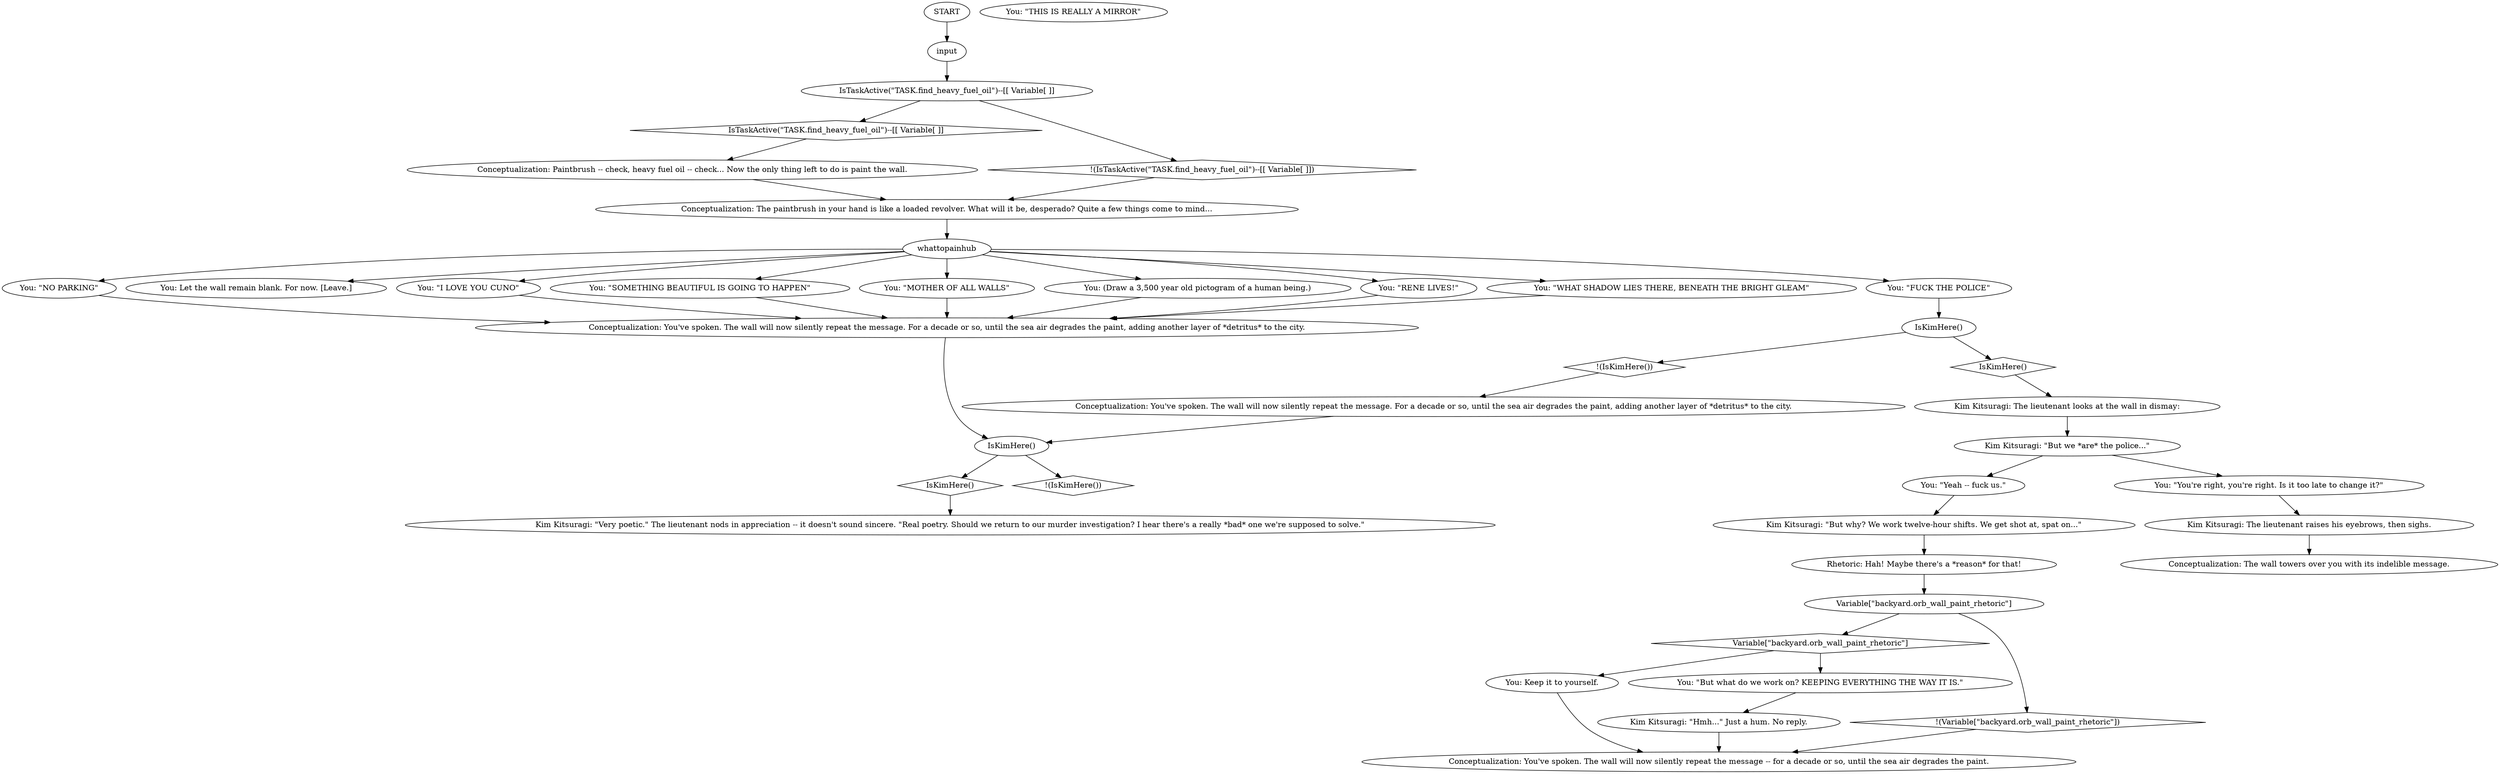 # BACKYARD ORB / painting the wall
# FinishTask("TASK.add_even_more_beauty_to_the_wall_done")
# ==================================================
digraph G {
	  0 [label="START"];
	  1 [label="input"];
	  2 [label="Kim Kitsuragi: \"But why? We work twelve-hour shifts. We get shot at, spat on...\""];
	  3 [label="You: \"THIS IS REALLY A MIRROR\""];
	  4 [label="Kim Kitsuragi: \"Hmh...\" Just a hum. No reply."];
	  5 [label="You: \"But what do we work on? KEEPING EVERYTHING THE WAY IT IS.\""];
	  6 [label="You: Keep it to yourself."];
	  7 [label="whattopainhub"];
	  8 [label="IsKimHere()"];
	  9 [label="IsKimHere()", shape=diamond];
	  10 [label="!(IsKimHere())", shape=diamond];
	  11 [label="Kim Kitsuragi: The lieutenant raises his eyebrows, then sighs."];
	  12 [label="Conceptualization: You've spoken. The wall will now silently repeat the message. For a decade or so, until the sea air degrades the paint, adding another layer of *detritus* to the city."];
	  14 [label="You: \"Yeah -- fuck us.\""];
	  15 [label="Variable[\"backyard.orb_wall_paint_rhetoric\"]"];
	  16 [label="Variable[\"backyard.orb_wall_paint_rhetoric\"]", shape=diamond];
	  17 [label="!(Variable[\"backyard.orb_wall_paint_rhetoric\"])", shape=diamond];
	  18 [label="IsKimHere()"];
	  19 [label="IsKimHere()", shape=diamond];
	  20 [label="!(IsKimHere())", shape=diamond];
	  21 [label="Kim Kitsuragi: \"But we *are* the police...\""];
	  22 [label="You: \"NO PARKING\""];
	  23 [label="You: Let the wall remain blank. For now. [Leave.]"];
	  24 [label="Conceptualization: You've spoken. The wall will now silently repeat the message. For a decade or so, until the sea air degrades the paint, adding another layer of *detritus* to the city."];
	  25 [label="You: \"I LOVE YOU CUNO\""];
	  26 [label="Rhetoric: Hah! Maybe there's a *reason* for that!"];
	  27 [label="Conceptualization: You've spoken. The wall will now silently repeat the message -- for a decade or so, until the sea air degrades the paint."];
	  28 [label="Conceptualization: The paintbrush in your hand is like a loaded revolver. What will it be, desperado? Quite a few things come to mind..."];
	  29 [label="Conceptualization: The wall towers over you with its indelible message."];
	  30 [label="You: \"SOMETHING BEAUTIFUL IS GOING TO HAPPEN\""];
	  31 [label="You: \"MOTHER OF ALL WALLS\""];
	  32 [label="You: (Draw a 3,500 year old pictogram of a human being.)"];
	  33 [label="You: \"RENE LIVES!\""];
	  34 [label="You: \"FUCK THE POLICE\""];
	  35 [label="You: \"You're right, you're right. Is it too late to change it?\""];
	  36 [label="Conceptualization: Paintbrush -- check, heavy fuel oil -- check... Now the only thing left to do is paint the wall."];
	  37 [label="You: \"WHAT SHADOW LIES THERE, BENEATH THE BRIGHT GLEAM\""];
	  38 [label="Kim Kitsuragi: The lieutenant looks at the wall in dismay:"];
	  39 [label="Kim Kitsuragi: \"Very poetic.\" The lieutenant nods in appreciation -- it doesn't sound sincere. \"Real poetry. Should we return to our murder investigation? I hear there's a really *bad* one we're supposed to solve.\""];
	  40 [label="IsTaskActive(\"TASK.find_heavy_fuel_oil\")--[[ Variable[ ]]"];
	  41 [label="IsTaskActive(\"TASK.find_heavy_fuel_oil\")--[[ Variable[ ]]", shape=diamond];
	  42 [label="!(IsTaskActive(\"TASK.find_heavy_fuel_oil\")--[[ Variable[ ]])", shape=diamond];
	  0 -> 1
	  1 -> 40
	  2 -> 26
	  4 -> 27
	  5 -> 4
	  6 -> 27
	  7 -> 32
	  7 -> 33
	  7 -> 34
	  7 -> 37
	  7 -> 22
	  7 -> 23
	  7 -> 25
	  7 -> 30
	  7 -> 31
	  8 -> 9
	  8 -> 10
	  9 -> 38
	  10 -> 12
	  11 -> 29
	  12 -> 18
	  14 -> 2
	  15 -> 16
	  15 -> 17
	  16 -> 5
	  16 -> 6
	  17 -> 27
	  18 -> 19
	  18 -> 20
	  19 -> 39
	  21 -> 35
	  21 -> 14
	  22 -> 24
	  24 -> 18
	  25 -> 24
	  26 -> 15
	  28 -> 7
	  30 -> 24
	  31 -> 24
	  32 -> 24
	  33 -> 24
	  34 -> 8
	  35 -> 11
	  36 -> 28
	  37 -> 24
	  38 -> 21
	  40 -> 41
	  40 -> 42
	  41 -> 36
	  42 -> 28
}

